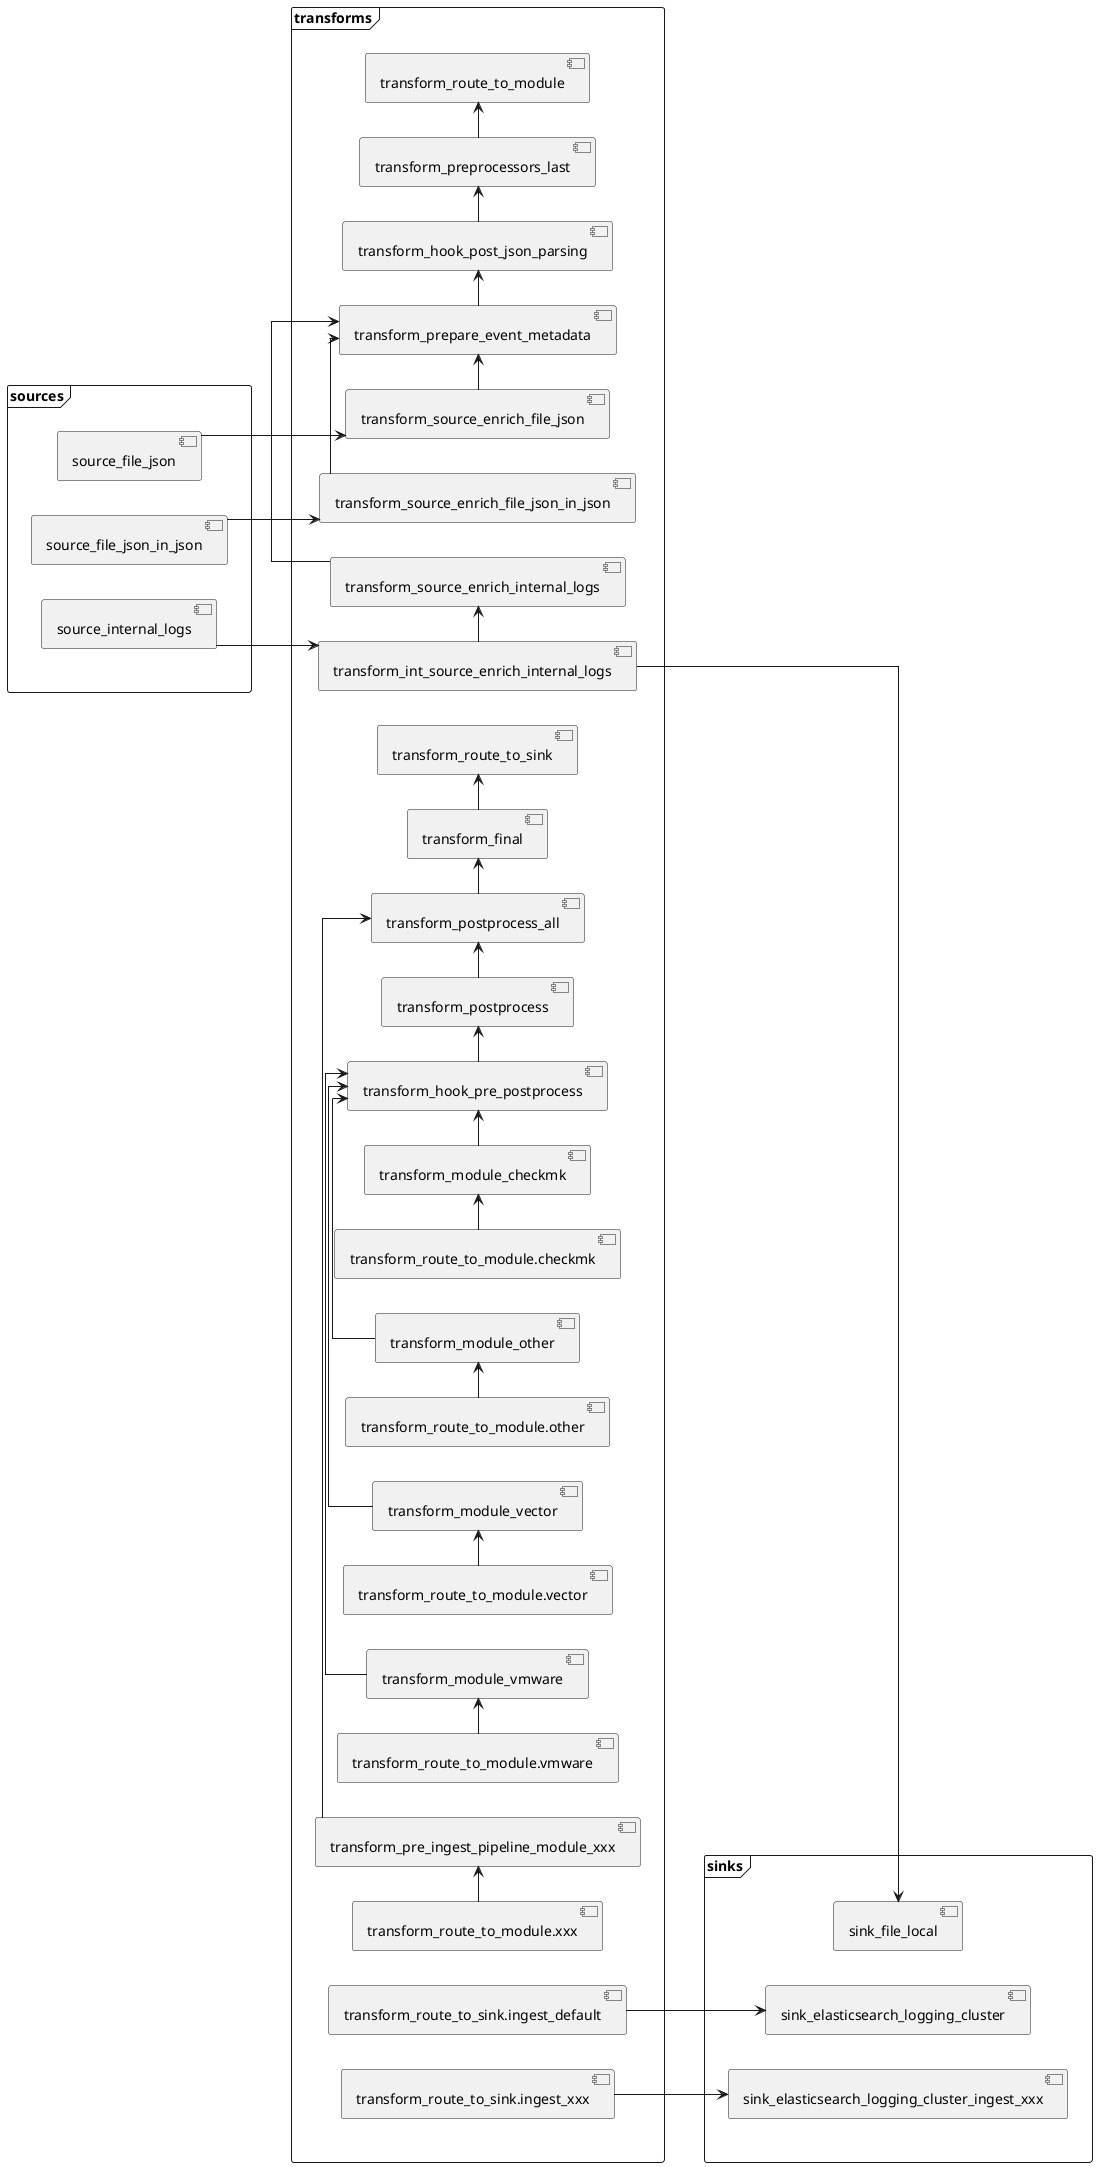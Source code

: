 @startuml
' The following is generated by gen_component_diagram, all changes will be lost.
left to right direction
skinparam linetype ortho

frame sources {
    component source_file_json
    component source_file_json_in_json
    component source_internal_logs
}

frame transforms {
    component transform_final
    component transform_hook_post_json_parsing
    component transform_hook_pre_postprocess
    component transform_int_source_enrich_internal_logs
    component transform_module_checkmk
    component transform_module_other
    component transform_module_vector
    component transform_module_vmware
    component transform_postprocess
    component transform_postprocess_all
    component transform_pre_ingest_pipeline_module_xxx
    component transform_prepare_event_metadata
    component transform_preprocessors_last
    component transform_route_to_module
    component transform_route_to_module.checkmk
    component transform_route_to_module.other
    component transform_route_to_module.vector
    component transform_route_to_module.vmware
    component transform_route_to_module.xxx
    component transform_route_to_sink
    component transform_route_to_sink.ingest_default
    component transform_route_to_sink.ingest_xxx
    component transform_source_enrich_file_json
    component transform_source_enrich_file_json_in_json
    component transform_source_enrich_internal_logs
}

frame sinks {
    component sink_elasticsearch_logging_cluster
    component sink_elasticsearch_logging_cluster_ingest_xxx
    component sink_file_local
}

sources -[hidden]-> transforms
transforms -[hidden]-> sinks

source_file_json -> transform_source_enrich_file_json
source_file_json_in_json -> transform_source_enrich_file_json_in_json
transform_int_source_enrich_internal_logs -> transform_source_enrich_internal_logs
transform_final -> transform_route_to_sink
source_internal_logs -> transform_int_source_enrich_internal_logs
transform_source_enrich_file_json -> transform_prepare_event_metadata
transform_source_enrich_file_json_in_json -> transform_prepare_event_metadata
transform_source_enrich_internal_logs -> transform_prepare_event_metadata
transform_hook_post_json_parsing -> transform_preprocessors_last
transform_hook_pre_postprocess -> transform_postprocess
transform_postprocess -> transform_postprocess_all
transform_pre_ingest_pipeline_module_xxx -> transform_postprocess_all
transform_route_to_module.checkmk -> transform_module_checkmk
transform_route_to_module.other -> transform_module_other
transform_route_to_module.vector -> transform_module_vector
transform_route_to_module.vmware -> transform_module_vmware
transform_route_to_module.xxx -> transform_pre_ingest_pipeline_module_xxx
transform_prepare_event_metadata -> transform_hook_post_json_parsing
transform_preprocessors_last -> transform_route_to_module
transform_module_checkmk -> transform_hook_pre_postprocess
transform_module_other -> transform_hook_pre_postprocess
transform_module_vector -> transform_hook_pre_postprocess
transform_module_vmware -> transform_hook_pre_postprocess
transform_postprocess_all -> transform_final
transform_route_to_sink.ingest_default -> sink_elasticsearch_logging_cluster
transform_route_to_sink.ingest_xxx -> sink_elasticsearch_logging_cluster_ingest_xxx
transform_int_source_enrich_internal_logs -> sink_file_local

@enduml
